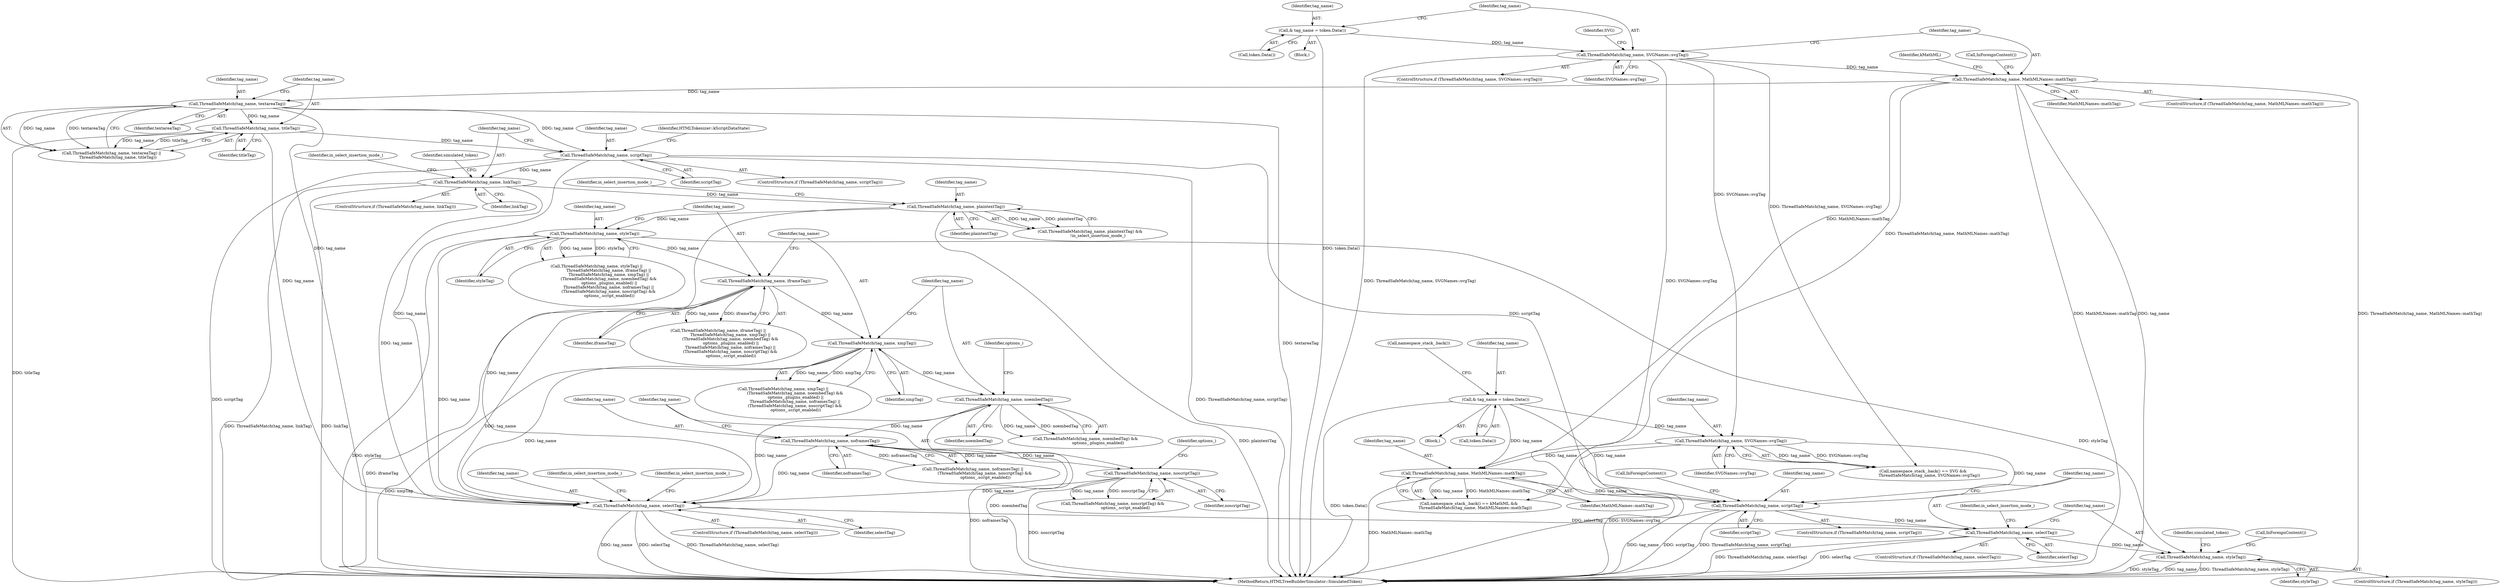 digraph "0_Chrome_133bc5c262b2555af223263452e9875a95db9eb7@API" {
"1000332" [label="(Call,ThreadSafeMatch(tag_name, styleTag))"];
"1000324" [label="(Call,ThreadSafeMatch(tag_name, selectTag))"];
"1000311" [label="(Call,ThreadSafeMatch(tag_name, scriptTag))"];
"1000286" [label="(Call,ThreadSafeMatch(tag_name, MathMLNames::mathTag))"];
"1000269" [label="(Call,& tag_name = token.Data())"];
"1000278" [label="(Call,ThreadSafeMatch(tag_name, SVGNames::svgTag))"];
"1000118" [label="(Call,ThreadSafeMatch(tag_name, SVGNames::svgTag))"];
"1000114" [label="(Call,& tag_name = token.Data())"];
"1000124" [label="(Call,ThreadSafeMatch(tag_name, MathMLNames::mathTag))"];
"1000168" [label="(Call,ThreadSafeMatch(tag_name, scriptTag))"];
"1000157" [label="(Call,ThreadSafeMatch(tag_name, textareaTag))"];
"1000160" [label="(Call,ThreadSafeMatch(tag_name, titleTag))"];
"1000238" [label="(Call,ThreadSafeMatch(tag_name, selectTag))"];
"1000224" [label="(Call,ThreadSafeMatch(tag_name, noframesTag))"];
"1000217" [label="(Call,ThreadSafeMatch(tag_name, noembedTag))"];
"1000212" [label="(Call,ThreadSafeMatch(tag_name, xmpTag))"];
"1000208" [label="(Call,ThreadSafeMatch(tag_name, iframeTag))"];
"1000204" [label="(Call,ThreadSafeMatch(tag_name, styleTag))"];
"1000193" [label="(Call,ThreadSafeMatch(tag_name, plaintextTag))"];
"1000179" [label="(Call,ThreadSafeMatch(tag_name, linkTag))"];
"1000228" [label="(Call,ThreadSafeMatch(tag_name, noscriptTag))"];
"1000334" [label="(Identifier,styleTag)"];
"1000195" [label="(Identifier,plaintextTag)"];
"1000228" [label="(Call,ThreadSafeMatch(tag_name, noscriptTag))"];
"1000180" [label="(Identifier,tag_name)"];
"1000282" [label="(Call,namespace_stack_.back() == kMathML &&\n          ThreadSafeMatch(tag_name, MathMLNames::mathTag))"];
"1000123" [label="(ControlStructure,if (ThreadSafeMatch(tag_name, MathMLNames::mathTag)))"];
"1000267" [label="(Block,)"];
"1000317" [label="(Call,InForeignContent())"];
"1000216" [label="(Call,ThreadSafeMatch(tag_name, noembedTag) &&\n                    options_.plugins_enabled)"];
"1000192" [label="(Call,ThreadSafeMatch(tag_name, plaintextTag) &&\n            !in_select_insertion_mode_)"];
"1000239" [label="(Identifier,tag_name)"];
"1000169" [label="(Identifier,tag_name)"];
"1000331" [label="(ControlStructure,if (ThreadSafeMatch(tag_name, styleTag)))"];
"1000280" [label="(Identifier,SVGNames::svgTag)"];
"1000112" [label="(Block,)"];
"1000276" [label="(Call,namespace_stack_.back())"];
"1000193" [label="(Call,ThreadSafeMatch(tag_name, plaintextTag))"];
"1000189" [label="(Identifier,in_select_insertion_mode_)"];
"1000212" [label="(Call,ThreadSafeMatch(tag_name, xmpTag))"];
"1000217" [label="(Call,ThreadSafeMatch(tag_name, noembedTag))"];
"1000114" [label="(Call,& tag_name = token.Data())"];
"1000181" [label="(Identifier,linkTag)"];
"1000213" [label="(Identifier,tag_name)"];
"1000194" [label="(Identifier,tag_name)"];
"1000210" [label="(Identifier,iframeTag)"];
"1000226" [label="(Identifier,noframesTag)"];
"1000344" [label="(MethodReturn,HTMLTreeBuilderSimulator::SimulatedToken)"];
"1000162" [label="(Identifier,titleTag)"];
"1000156" [label="(Call,ThreadSafeMatch(tag_name, textareaTag) ||\n          ThreadSafeMatch(tag_name, titleTag))"];
"1000118" [label="(Call,ThreadSafeMatch(tag_name, SVGNames::svgTag))"];
"1000325" [label="(Identifier,tag_name)"];
"1000312" [label="(Identifier,tag_name)"];
"1000203" [label="(Call,ThreadSafeMatch(tag_name, styleTag) ||\n                   ThreadSafeMatch(tag_name, iframeTag) ||\n                   ThreadSafeMatch(tag_name, xmpTag) ||\n                   (ThreadSafeMatch(tag_name, noembedTag) &&\n                    options_.plugins_enabled) ||\n                   ThreadSafeMatch(tag_name, noframesTag) ||\n                   (ThreadSafeMatch(tag_name, noscriptTag) &&\n                    options_.script_enabled))"];
"1000219" [label="(Identifier,noembedTag)"];
"1000232" [label="(Identifier,options_)"];
"1000209" [label="(Identifier,tag_name)"];
"1000240" [label="(Identifier,selectTag)"];
"1000229" [label="(Identifier,tag_name)"];
"1000274" [label="(Call,namespace_stack_.back() == SVG &&\n          ThreadSafeMatch(tag_name, SVGNames::svgTag))"];
"1000128" [label="(Identifier,kMathML)"];
"1000324" [label="(Call,ThreadSafeMatch(tag_name, selectTag))"];
"1000238" [label="(Call,ThreadSafeMatch(tag_name, selectTag))"];
"1000126" [label="(Identifier,MathMLNames::mathTag)"];
"1000207" [label="(Call,ThreadSafeMatch(tag_name, iframeTag) ||\n                   ThreadSafeMatch(tag_name, xmpTag) ||\n                   (ThreadSafeMatch(tag_name, noembedTag) &&\n                    options_.plugins_enabled) ||\n                   ThreadSafeMatch(tag_name, noframesTag) ||\n                   (ThreadSafeMatch(tag_name, noscriptTag) &&\n                    options_.script_enabled))"];
"1000158" [label="(Identifier,tag_name)"];
"1000116" [label="(Call,token.Data())"];
"1000214" [label="(Identifier,xmpTag)"];
"1000204" [label="(Call,ThreadSafeMatch(tag_name, styleTag))"];
"1000269" [label="(Call,& tag_name = token.Data())"];
"1000279" [label="(Identifier,tag_name)"];
"1000336" [label="(Identifier,simulated_token)"];
"1000117" [label="(ControlStructure,if (ThreadSafeMatch(tag_name, SVGNames::svgTag)))"];
"1000119" [label="(Identifier,tag_name)"];
"1000237" [label="(ControlStructure,if (ThreadSafeMatch(tag_name, selectTag)))"];
"1000323" [label="(ControlStructure,if (ThreadSafeMatch(tag_name, selectTag)))"];
"1000173" [label="(Identifier,HTMLTokenizer::kScriptDataState)"];
"1000170" [label="(Identifier,scriptTag)"];
"1000270" [label="(Identifier,tag_name)"];
"1000223" [label="(Call,ThreadSafeMatch(tag_name, noframesTag) ||\n                   (ThreadSafeMatch(tag_name, noscriptTag) &&\n                    options_.script_enabled))"];
"1000206" [label="(Identifier,styleTag)"];
"1000311" [label="(Call,ThreadSafeMatch(tag_name, scriptTag))"];
"1000310" [label="(ControlStructure,if (ThreadSafeMatch(tag_name, scriptTag)))"];
"1000287" [label="(Identifier,tag_name)"];
"1000211" [label="(Call,ThreadSafeMatch(tag_name, xmpTag) ||\n                   (ThreadSafeMatch(tag_name, noembedTag) &&\n                    options_.plugins_enabled) ||\n                   ThreadSafeMatch(tag_name, noframesTag) ||\n                   (ThreadSafeMatch(tag_name, noscriptTag) &&\n                    options_.script_enabled))"];
"1000339" [label="(Call,InForeignContent())"];
"1000197" [label="(Identifier,in_select_insertion_mode_)"];
"1000122" [label="(Identifier,SVG)"];
"1000326" [label="(Identifier,selectTag)"];
"1000333" [label="(Identifier,tag_name)"];
"1000225" [label="(Identifier,tag_name)"];
"1000329" [label="(Identifier,in_select_insertion_mode_)"];
"1000167" [label="(ControlStructure,if (ThreadSafeMatch(tag_name, scriptTag)))"];
"1000248" [label="(Identifier,in_select_insertion_mode_)"];
"1000286" [label="(Call,ThreadSafeMatch(tag_name, MathMLNames::mathTag))"];
"1000243" [label="(Identifier,in_select_insertion_mode_)"];
"1000124" [label="(Call,ThreadSafeMatch(tag_name, MathMLNames::mathTag))"];
"1000157" [label="(Call,ThreadSafeMatch(tag_name, textareaTag))"];
"1000168" [label="(Call,ThreadSafeMatch(tag_name, scriptTag))"];
"1000115" [label="(Identifier,tag_name)"];
"1000227" [label="(Call,ThreadSafeMatch(tag_name, noscriptTag) &&\n                    options_.script_enabled)"];
"1000161" [label="(Identifier,tag_name)"];
"1000332" [label="(Call,ThreadSafeMatch(tag_name, styleTag))"];
"1000160" [label="(Call,ThreadSafeMatch(tag_name, titleTag))"];
"1000131" [label="(Call,InForeignContent())"];
"1000221" [label="(Identifier,options_)"];
"1000230" [label="(Identifier,noscriptTag)"];
"1000313" [label="(Identifier,scriptTag)"];
"1000184" [label="(Identifier,simulated_token)"];
"1000271" [label="(Call,token.Data())"];
"1000178" [label="(ControlStructure,if (ThreadSafeMatch(tag_name, linkTag)))"];
"1000125" [label="(Identifier,tag_name)"];
"1000120" [label="(Identifier,SVGNames::svgTag)"];
"1000288" [label="(Identifier,MathMLNames::mathTag)"];
"1000224" [label="(Call,ThreadSafeMatch(tag_name, noframesTag))"];
"1000278" [label="(Call,ThreadSafeMatch(tag_name, SVGNames::svgTag))"];
"1000159" [label="(Identifier,textareaTag)"];
"1000208" [label="(Call,ThreadSafeMatch(tag_name, iframeTag))"];
"1000218" [label="(Identifier,tag_name)"];
"1000179" [label="(Call,ThreadSafeMatch(tag_name, linkTag))"];
"1000205" [label="(Identifier,tag_name)"];
"1000332" -> "1000331"  [label="AST: "];
"1000332" -> "1000334"  [label="CFG: "];
"1000333" -> "1000332"  [label="AST: "];
"1000334" -> "1000332"  [label="AST: "];
"1000336" -> "1000332"  [label="CFG: "];
"1000339" -> "1000332"  [label="CFG: "];
"1000332" -> "1000344"  [label="DDG: styleTag"];
"1000332" -> "1000344"  [label="DDG: tag_name"];
"1000332" -> "1000344"  [label="DDG: ThreadSafeMatch(tag_name, styleTag)"];
"1000324" -> "1000332"  [label="DDG: tag_name"];
"1000204" -> "1000332"  [label="DDG: styleTag"];
"1000324" -> "1000323"  [label="AST: "];
"1000324" -> "1000326"  [label="CFG: "];
"1000325" -> "1000324"  [label="AST: "];
"1000326" -> "1000324"  [label="AST: "];
"1000329" -> "1000324"  [label="CFG: "];
"1000333" -> "1000324"  [label="CFG: "];
"1000324" -> "1000344"  [label="DDG: selectTag"];
"1000324" -> "1000344"  [label="DDG: ThreadSafeMatch(tag_name, selectTag)"];
"1000311" -> "1000324"  [label="DDG: tag_name"];
"1000238" -> "1000324"  [label="DDG: selectTag"];
"1000311" -> "1000310"  [label="AST: "];
"1000311" -> "1000313"  [label="CFG: "];
"1000312" -> "1000311"  [label="AST: "];
"1000313" -> "1000311"  [label="AST: "];
"1000317" -> "1000311"  [label="CFG: "];
"1000325" -> "1000311"  [label="CFG: "];
"1000311" -> "1000344"  [label="DDG: tag_name"];
"1000311" -> "1000344"  [label="DDG: scriptTag"];
"1000311" -> "1000344"  [label="DDG: ThreadSafeMatch(tag_name, scriptTag)"];
"1000286" -> "1000311"  [label="DDG: tag_name"];
"1000269" -> "1000311"  [label="DDG: tag_name"];
"1000278" -> "1000311"  [label="DDG: tag_name"];
"1000168" -> "1000311"  [label="DDG: scriptTag"];
"1000286" -> "1000282"  [label="AST: "];
"1000286" -> "1000288"  [label="CFG: "];
"1000287" -> "1000286"  [label="AST: "];
"1000288" -> "1000286"  [label="AST: "];
"1000282" -> "1000286"  [label="CFG: "];
"1000286" -> "1000344"  [label="DDG: MathMLNames::mathTag"];
"1000286" -> "1000282"  [label="DDG: tag_name"];
"1000286" -> "1000282"  [label="DDG: MathMLNames::mathTag"];
"1000269" -> "1000286"  [label="DDG: tag_name"];
"1000278" -> "1000286"  [label="DDG: tag_name"];
"1000124" -> "1000286"  [label="DDG: MathMLNames::mathTag"];
"1000269" -> "1000267"  [label="AST: "];
"1000269" -> "1000271"  [label="CFG: "];
"1000270" -> "1000269"  [label="AST: "];
"1000271" -> "1000269"  [label="AST: "];
"1000276" -> "1000269"  [label="CFG: "];
"1000269" -> "1000344"  [label="DDG: token.Data()"];
"1000269" -> "1000278"  [label="DDG: tag_name"];
"1000278" -> "1000274"  [label="AST: "];
"1000278" -> "1000280"  [label="CFG: "];
"1000279" -> "1000278"  [label="AST: "];
"1000280" -> "1000278"  [label="AST: "];
"1000274" -> "1000278"  [label="CFG: "];
"1000278" -> "1000344"  [label="DDG: SVGNames::svgTag"];
"1000278" -> "1000274"  [label="DDG: tag_name"];
"1000278" -> "1000274"  [label="DDG: SVGNames::svgTag"];
"1000118" -> "1000278"  [label="DDG: SVGNames::svgTag"];
"1000118" -> "1000117"  [label="AST: "];
"1000118" -> "1000120"  [label="CFG: "];
"1000119" -> "1000118"  [label="AST: "];
"1000120" -> "1000118"  [label="AST: "];
"1000122" -> "1000118"  [label="CFG: "];
"1000125" -> "1000118"  [label="CFG: "];
"1000118" -> "1000344"  [label="DDG: ThreadSafeMatch(tag_name, SVGNames::svgTag)"];
"1000118" -> "1000344"  [label="DDG: SVGNames::svgTag"];
"1000114" -> "1000118"  [label="DDG: tag_name"];
"1000118" -> "1000124"  [label="DDG: tag_name"];
"1000118" -> "1000274"  [label="DDG: ThreadSafeMatch(tag_name, SVGNames::svgTag)"];
"1000114" -> "1000112"  [label="AST: "];
"1000114" -> "1000116"  [label="CFG: "];
"1000115" -> "1000114"  [label="AST: "];
"1000116" -> "1000114"  [label="AST: "];
"1000119" -> "1000114"  [label="CFG: "];
"1000114" -> "1000344"  [label="DDG: token.Data()"];
"1000124" -> "1000123"  [label="AST: "];
"1000124" -> "1000126"  [label="CFG: "];
"1000125" -> "1000124"  [label="AST: "];
"1000126" -> "1000124"  [label="AST: "];
"1000128" -> "1000124"  [label="CFG: "];
"1000131" -> "1000124"  [label="CFG: "];
"1000124" -> "1000344"  [label="DDG: MathMLNames::mathTag"];
"1000124" -> "1000344"  [label="DDG: tag_name"];
"1000124" -> "1000344"  [label="DDG: ThreadSafeMatch(tag_name, MathMLNames::mathTag)"];
"1000124" -> "1000157"  [label="DDG: tag_name"];
"1000124" -> "1000282"  [label="DDG: ThreadSafeMatch(tag_name, MathMLNames::mathTag)"];
"1000168" -> "1000167"  [label="AST: "];
"1000168" -> "1000170"  [label="CFG: "];
"1000169" -> "1000168"  [label="AST: "];
"1000170" -> "1000168"  [label="AST: "];
"1000173" -> "1000168"  [label="CFG: "];
"1000180" -> "1000168"  [label="CFG: "];
"1000168" -> "1000344"  [label="DDG: ThreadSafeMatch(tag_name, scriptTag)"];
"1000168" -> "1000344"  [label="DDG: scriptTag"];
"1000157" -> "1000168"  [label="DDG: tag_name"];
"1000160" -> "1000168"  [label="DDG: tag_name"];
"1000168" -> "1000179"  [label="DDG: tag_name"];
"1000168" -> "1000238"  [label="DDG: tag_name"];
"1000157" -> "1000156"  [label="AST: "];
"1000157" -> "1000159"  [label="CFG: "];
"1000158" -> "1000157"  [label="AST: "];
"1000159" -> "1000157"  [label="AST: "];
"1000161" -> "1000157"  [label="CFG: "];
"1000156" -> "1000157"  [label="CFG: "];
"1000157" -> "1000344"  [label="DDG: textareaTag"];
"1000157" -> "1000156"  [label="DDG: tag_name"];
"1000157" -> "1000156"  [label="DDG: textareaTag"];
"1000157" -> "1000160"  [label="DDG: tag_name"];
"1000157" -> "1000238"  [label="DDG: tag_name"];
"1000160" -> "1000156"  [label="AST: "];
"1000160" -> "1000162"  [label="CFG: "];
"1000161" -> "1000160"  [label="AST: "];
"1000162" -> "1000160"  [label="AST: "];
"1000156" -> "1000160"  [label="CFG: "];
"1000160" -> "1000344"  [label="DDG: titleTag"];
"1000160" -> "1000156"  [label="DDG: tag_name"];
"1000160" -> "1000156"  [label="DDG: titleTag"];
"1000160" -> "1000238"  [label="DDG: tag_name"];
"1000238" -> "1000237"  [label="AST: "];
"1000238" -> "1000240"  [label="CFG: "];
"1000239" -> "1000238"  [label="AST: "];
"1000240" -> "1000238"  [label="AST: "];
"1000243" -> "1000238"  [label="CFG: "];
"1000248" -> "1000238"  [label="CFG: "];
"1000238" -> "1000344"  [label="DDG: tag_name"];
"1000238" -> "1000344"  [label="DDG: selectTag"];
"1000238" -> "1000344"  [label="DDG: ThreadSafeMatch(tag_name, selectTag)"];
"1000224" -> "1000238"  [label="DDG: tag_name"];
"1000193" -> "1000238"  [label="DDG: tag_name"];
"1000208" -> "1000238"  [label="DDG: tag_name"];
"1000212" -> "1000238"  [label="DDG: tag_name"];
"1000204" -> "1000238"  [label="DDG: tag_name"];
"1000228" -> "1000238"  [label="DDG: tag_name"];
"1000217" -> "1000238"  [label="DDG: tag_name"];
"1000179" -> "1000238"  [label="DDG: tag_name"];
"1000224" -> "1000223"  [label="AST: "];
"1000224" -> "1000226"  [label="CFG: "];
"1000225" -> "1000224"  [label="AST: "];
"1000226" -> "1000224"  [label="AST: "];
"1000229" -> "1000224"  [label="CFG: "];
"1000223" -> "1000224"  [label="CFG: "];
"1000224" -> "1000344"  [label="DDG: noframesTag"];
"1000224" -> "1000223"  [label="DDG: tag_name"];
"1000224" -> "1000223"  [label="DDG: noframesTag"];
"1000217" -> "1000224"  [label="DDG: tag_name"];
"1000224" -> "1000228"  [label="DDG: tag_name"];
"1000217" -> "1000216"  [label="AST: "];
"1000217" -> "1000219"  [label="CFG: "];
"1000218" -> "1000217"  [label="AST: "];
"1000219" -> "1000217"  [label="AST: "];
"1000221" -> "1000217"  [label="CFG: "];
"1000216" -> "1000217"  [label="CFG: "];
"1000217" -> "1000344"  [label="DDG: noembedTag"];
"1000217" -> "1000216"  [label="DDG: tag_name"];
"1000217" -> "1000216"  [label="DDG: noembedTag"];
"1000212" -> "1000217"  [label="DDG: tag_name"];
"1000212" -> "1000211"  [label="AST: "];
"1000212" -> "1000214"  [label="CFG: "];
"1000213" -> "1000212"  [label="AST: "];
"1000214" -> "1000212"  [label="AST: "];
"1000218" -> "1000212"  [label="CFG: "];
"1000211" -> "1000212"  [label="CFG: "];
"1000212" -> "1000344"  [label="DDG: xmpTag"];
"1000212" -> "1000211"  [label="DDG: tag_name"];
"1000212" -> "1000211"  [label="DDG: xmpTag"];
"1000208" -> "1000212"  [label="DDG: tag_name"];
"1000208" -> "1000207"  [label="AST: "];
"1000208" -> "1000210"  [label="CFG: "];
"1000209" -> "1000208"  [label="AST: "];
"1000210" -> "1000208"  [label="AST: "];
"1000213" -> "1000208"  [label="CFG: "];
"1000207" -> "1000208"  [label="CFG: "];
"1000208" -> "1000344"  [label="DDG: iframeTag"];
"1000208" -> "1000207"  [label="DDG: tag_name"];
"1000208" -> "1000207"  [label="DDG: iframeTag"];
"1000204" -> "1000208"  [label="DDG: tag_name"];
"1000204" -> "1000203"  [label="AST: "];
"1000204" -> "1000206"  [label="CFG: "];
"1000205" -> "1000204"  [label="AST: "];
"1000206" -> "1000204"  [label="AST: "];
"1000209" -> "1000204"  [label="CFG: "];
"1000203" -> "1000204"  [label="CFG: "];
"1000204" -> "1000344"  [label="DDG: styleTag"];
"1000204" -> "1000203"  [label="DDG: tag_name"];
"1000204" -> "1000203"  [label="DDG: styleTag"];
"1000193" -> "1000204"  [label="DDG: tag_name"];
"1000193" -> "1000192"  [label="AST: "];
"1000193" -> "1000195"  [label="CFG: "];
"1000194" -> "1000193"  [label="AST: "];
"1000195" -> "1000193"  [label="AST: "];
"1000197" -> "1000193"  [label="CFG: "];
"1000192" -> "1000193"  [label="CFG: "];
"1000193" -> "1000344"  [label="DDG: plaintextTag"];
"1000193" -> "1000192"  [label="DDG: tag_name"];
"1000193" -> "1000192"  [label="DDG: plaintextTag"];
"1000179" -> "1000193"  [label="DDG: tag_name"];
"1000179" -> "1000178"  [label="AST: "];
"1000179" -> "1000181"  [label="CFG: "];
"1000180" -> "1000179"  [label="AST: "];
"1000181" -> "1000179"  [label="AST: "];
"1000184" -> "1000179"  [label="CFG: "];
"1000189" -> "1000179"  [label="CFG: "];
"1000179" -> "1000344"  [label="DDG: ThreadSafeMatch(tag_name, linkTag)"];
"1000179" -> "1000344"  [label="DDG: linkTag"];
"1000228" -> "1000227"  [label="AST: "];
"1000228" -> "1000230"  [label="CFG: "];
"1000229" -> "1000228"  [label="AST: "];
"1000230" -> "1000228"  [label="AST: "];
"1000232" -> "1000228"  [label="CFG: "];
"1000227" -> "1000228"  [label="CFG: "];
"1000228" -> "1000344"  [label="DDG: noscriptTag"];
"1000228" -> "1000227"  [label="DDG: tag_name"];
"1000228" -> "1000227"  [label="DDG: noscriptTag"];
}
